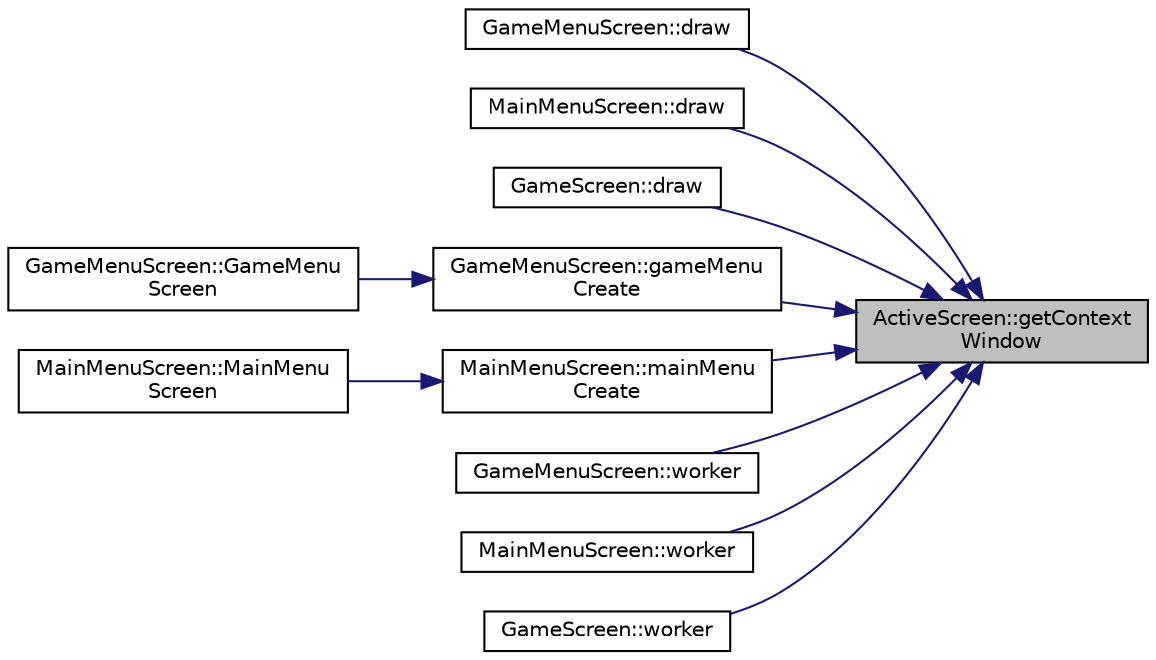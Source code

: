digraph "ActiveScreen::getContextWindow"
{
 // LATEX_PDF_SIZE
  edge [fontname="Helvetica",fontsize="10",labelfontname="Helvetica",labelfontsize="10"];
  node [fontname="Helvetica",fontsize="10",shape=record];
  rankdir="RL";
  Node1 [label="ActiveScreen::getContext\lWindow",height=0.2,width=0.4,color="black", fillcolor="grey75", style="filled", fontcolor="black",tooltip=" "];
  Node1 -> Node2 [dir="back",color="midnightblue",fontsize="10",style="solid",fontname="Helvetica"];
  Node2 [label="GameMenuScreen::draw",height=0.2,width=0.4,color="black", fillcolor="white", style="filled",URL="$class_game_menu_screen.html#a4f3b0441bbb05d9c97a5f2970eeacd16",tooltip=" "];
  Node1 -> Node3 [dir="back",color="midnightblue",fontsize="10",style="solid",fontname="Helvetica"];
  Node3 [label="MainMenuScreen::draw",height=0.2,width=0.4,color="black", fillcolor="white", style="filled",URL="$class_main_menu_screen.html#a6f640795fce8c271b2988ee05f545d37",tooltip=" "];
  Node1 -> Node4 [dir="back",color="midnightblue",fontsize="10",style="solid",fontname="Helvetica"];
  Node4 [label="GameScreen::draw",height=0.2,width=0.4,color="black", fillcolor="white", style="filled",URL="$class_game_screen.html#a0608fef110d89dab557fd0bac6950b77",tooltip=" "];
  Node1 -> Node5 [dir="back",color="midnightblue",fontsize="10",style="solid",fontname="Helvetica"];
  Node5 [label="GameMenuScreen::gameMenu\lCreate",height=0.2,width=0.4,color="black", fillcolor="white", style="filled",URL="$class_game_menu_screen.html#af17f9c5e3353be5c531251c4e78d6d0c",tooltip=" "];
  Node5 -> Node6 [dir="back",color="midnightblue",fontsize="10",style="solid",fontname="Helvetica"];
  Node6 [label="GameMenuScreen::GameMenu\lScreen",height=0.2,width=0.4,color="black", fillcolor="white", style="filled",URL="$class_game_menu_screen.html#a5c3726575383e12d2a0f55e035be6719",tooltip=" "];
  Node1 -> Node7 [dir="back",color="midnightblue",fontsize="10",style="solid",fontname="Helvetica"];
  Node7 [label="MainMenuScreen::mainMenu\lCreate",height=0.2,width=0.4,color="black", fillcolor="white", style="filled",URL="$class_main_menu_screen.html#ac1f40ff20eed76db8a0fc8cca1a8cd0b",tooltip=" "];
  Node7 -> Node8 [dir="back",color="midnightblue",fontsize="10",style="solid",fontname="Helvetica"];
  Node8 [label="MainMenuScreen::MainMenu\lScreen",height=0.2,width=0.4,color="black", fillcolor="white", style="filled",URL="$class_main_menu_screen.html#a4d246c87a47788cf7802e145e9ab0f6e",tooltip=" "];
  Node1 -> Node9 [dir="back",color="midnightblue",fontsize="10",style="solid",fontname="Helvetica"];
  Node9 [label="GameMenuScreen::worker",height=0.2,width=0.4,color="black", fillcolor="white", style="filled",URL="$class_game_menu_screen.html#a930fac59e5231f348579a57991246e07",tooltip=" "];
  Node1 -> Node10 [dir="back",color="midnightblue",fontsize="10",style="solid",fontname="Helvetica"];
  Node10 [label="MainMenuScreen::worker",height=0.2,width=0.4,color="black", fillcolor="white", style="filled",URL="$class_main_menu_screen.html#afdd21c26a37bfc5b952836e283b31688",tooltip=" "];
  Node1 -> Node11 [dir="back",color="midnightblue",fontsize="10",style="solid",fontname="Helvetica"];
  Node11 [label="GameScreen::worker",height=0.2,width=0.4,color="black", fillcolor="white", style="filled",URL="$class_game_screen.html#a140fce95914abbf9efac4ad6bb0c98dc",tooltip=" "];
}
